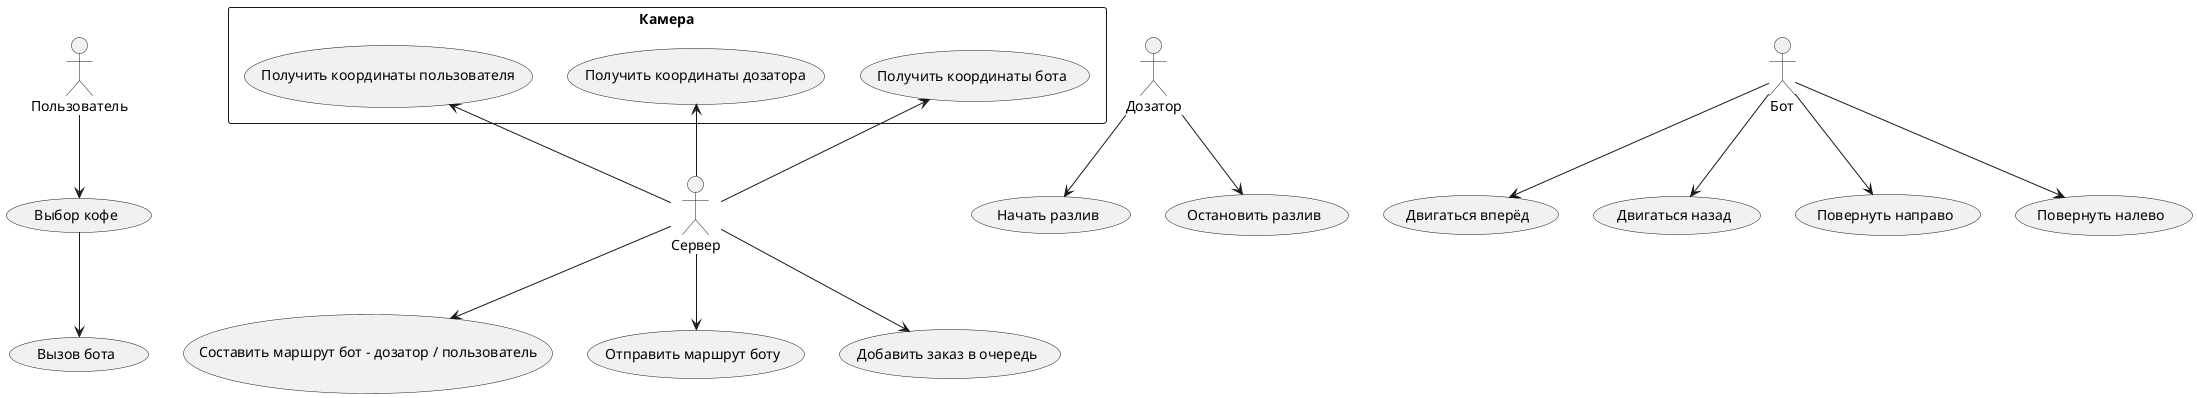 @startuml

actor "Пользователь" as User
actor "Сервер" as Server
actor "Дозатор" as Extruder
actor "Бот" as Bot

rectangle "Камера" as Camera{
  
  (Получить координаты бота) as get_bot_location
  (Получить координаты дозатора) as get_extruder_location
  (Получить координаты пользователя) as get_user_location

  get_bot_location <-- Server
  get_extruder_location <-- Server
  get_user_location <-- Server
}

(Выбор кофе) as choose_coffee
(Вызов бота) as call_bot

(Составить маршрут бот - дозатор / пользователь) as create_route
(Отправить маршрут боту) as send_route
(Добавить заказ в очередь) as add_order

(Начать разлив) as start_pouring
(Остановить разлив) as stop_pouring

(Двигаться вперёд) as move_forward
(Двигаться назад) as move_back
(Повернуть направо) as turn_right
(Повернуть налево) as turn_left

User --> choose_coffee
choose_coffee --> call_bot

Server --> add_order
Server --> create_route
Server --> send_route

Extruder --> start_pouring
Extruder --> stop_pouring

Bot --> move_forward
Bot --> move_back
Bot --> turn_left
Bot --> turn_right





@enduml
